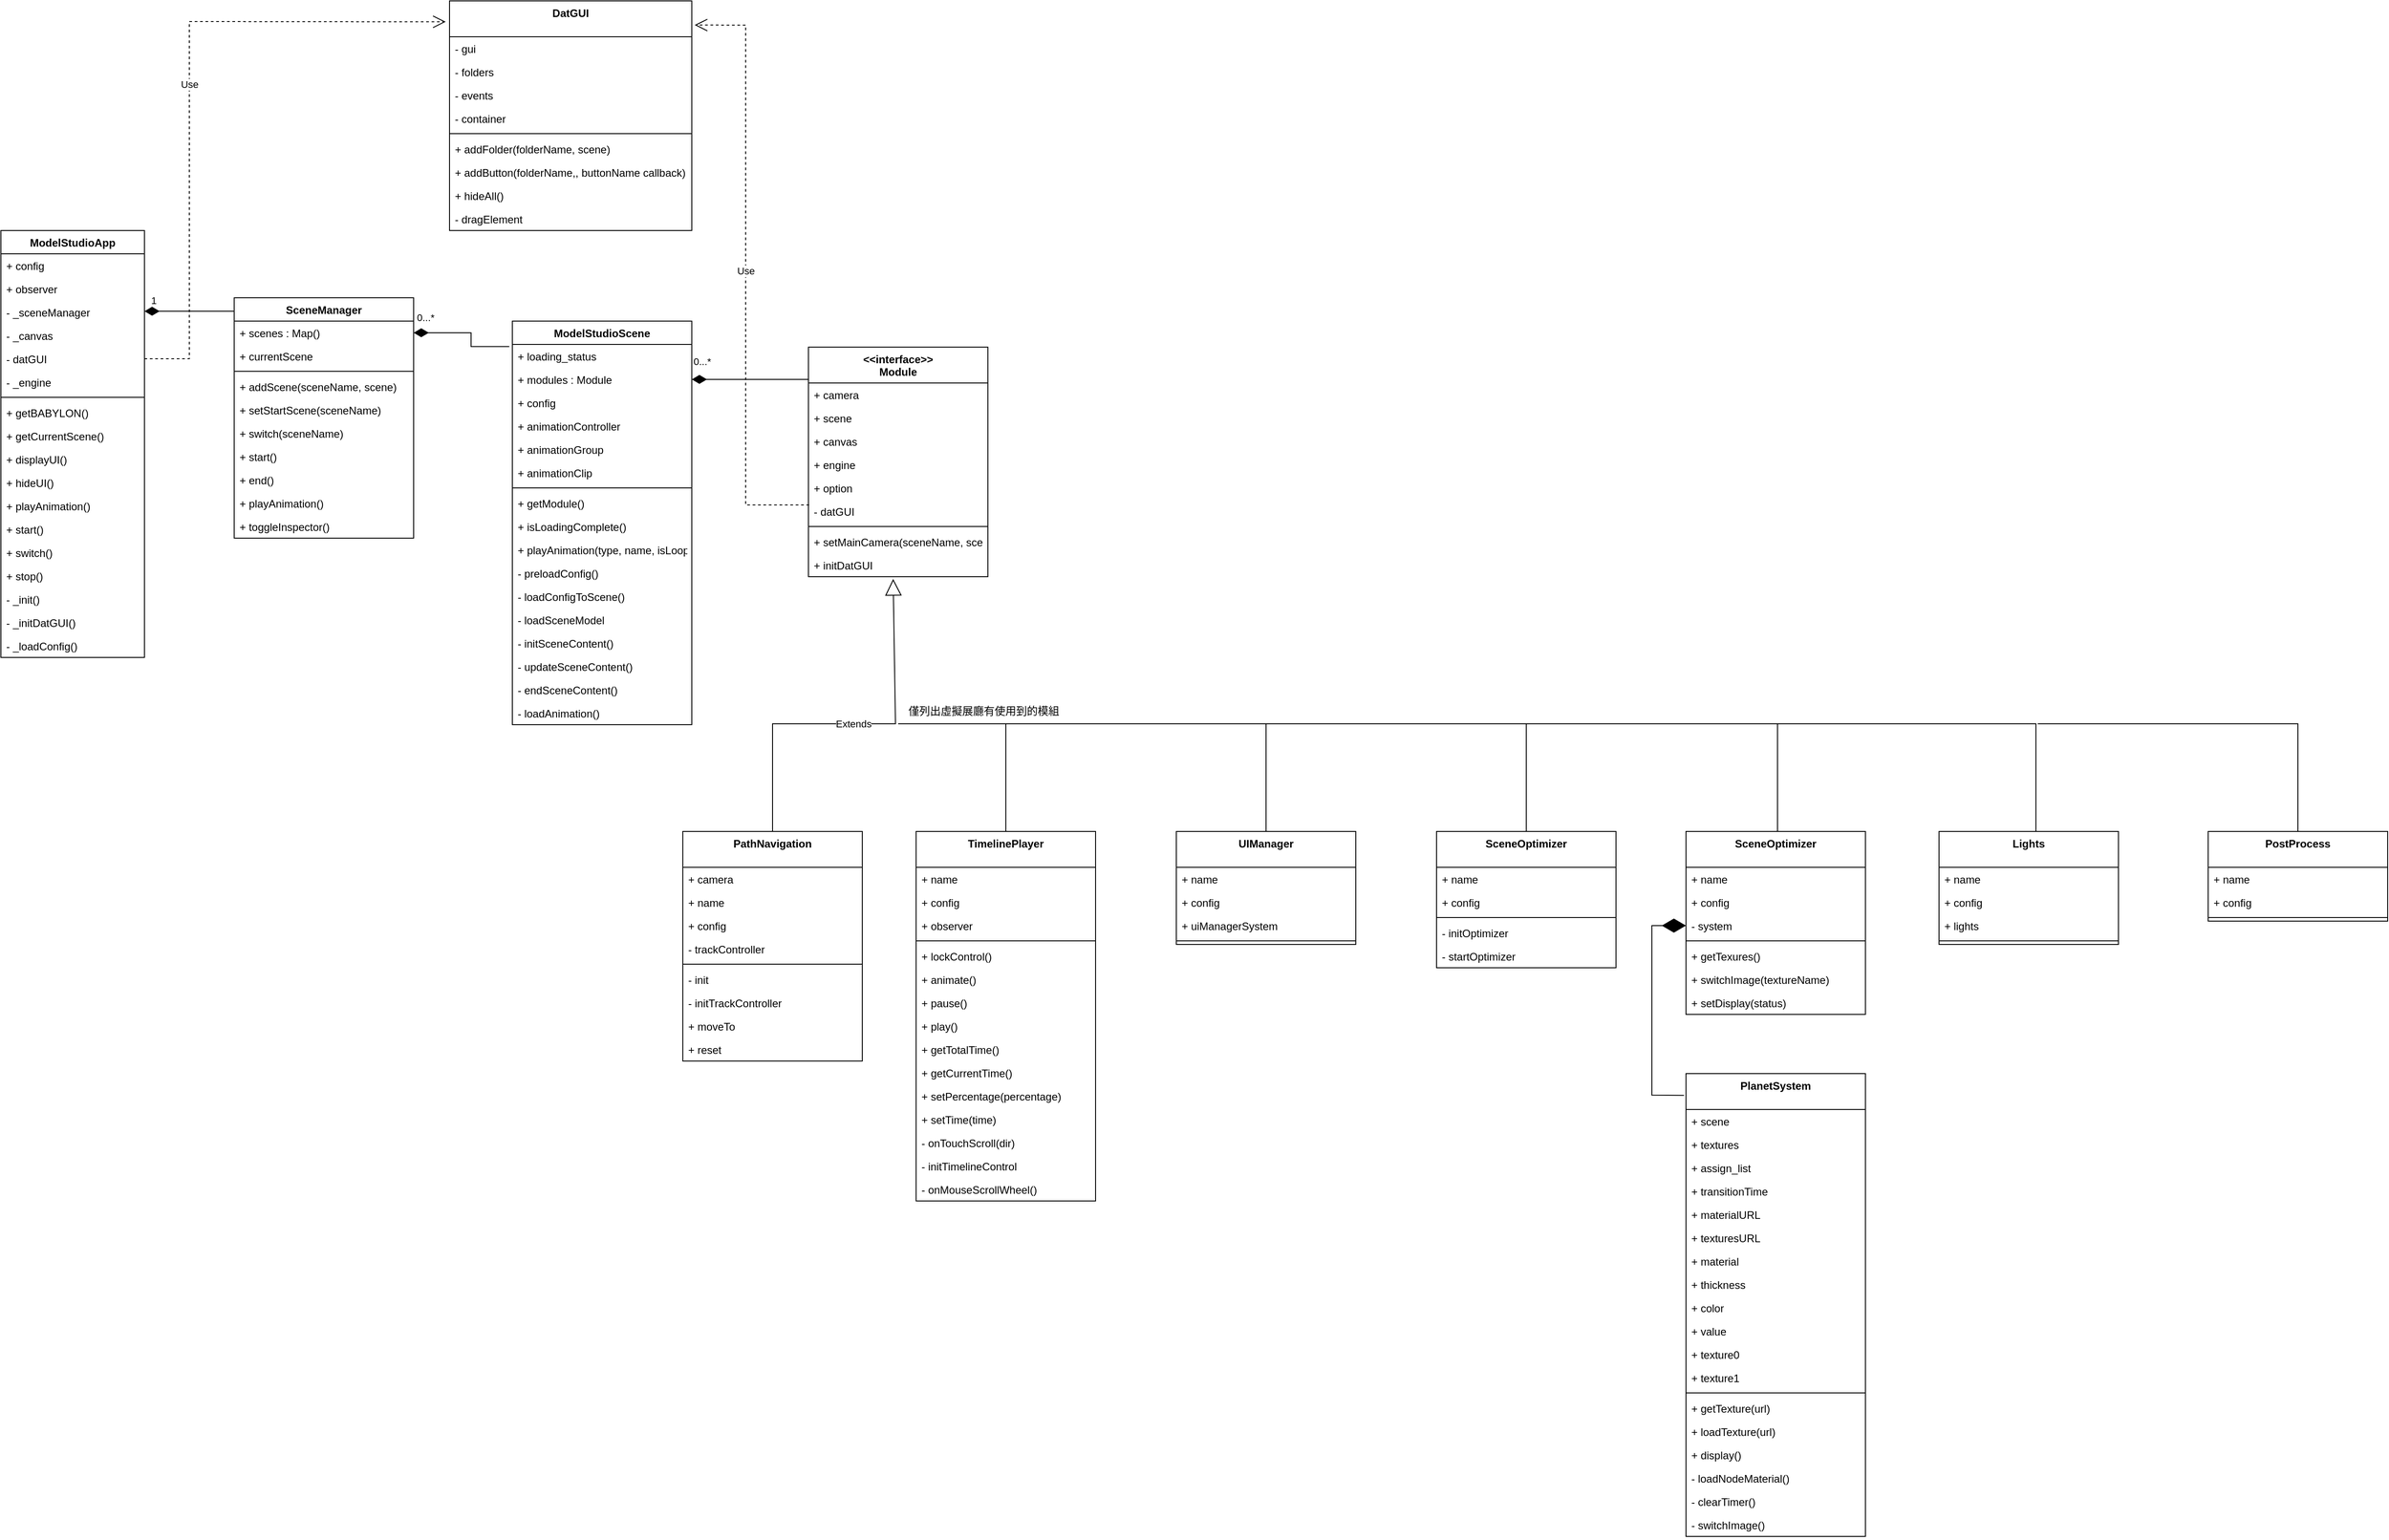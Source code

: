 <mxfile version="20.8.23" type="github">
  <diagram id="C5RBs43oDa-KdzZeNtuy" name="Page-1">
    <mxGraphModel dx="3585" dy="2937" grid="1" gridSize="10" guides="1" tooltips="1" connect="1" arrows="1" fold="1" page="1" pageScale="1" pageWidth="827" pageHeight="1169" math="0" shadow="0">
      <root>
        <mxCell id="WIyWlLk6GJQsqaUBKTNV-0" />
        <mxCell id="WIyWlLk6GJQsqaUBKTNV-1" parent="WIyWlLk6GJQsqaUBKTNV-0" />
        <mxCell id="VokwEijPuBBfnA9nGTuE-48" value="ModelStudioApp" style="swimlane;fontStyle=1;align=center;verticalAlign=top;childLayout=stackLayout;horizontal=1;startSize=26;horizontalStack=0;resizeParent=1;resizeParentMax=0;resizeLast=0;collapsible=1;marginBottom=0;" vertex="1" parent="WIyWlLk6GJQsqaUBKTNV-1">
          <mxGeometry x="90" y="240" width="160" height="476" as="geometry" />
        </mxCell>
        <mxCell id="VokwEijPuBBfnA9nGTuE-49" value="+ config" style="text;strokeColor=none;fillColor=none;align=left;verticalAlign=top;spacingLeft=4;spacingRight=4;overflow=hidden;rotatable=0;points=[[0,0.5],[1,0.5]];portConstraint=eastwest;" vertex="1" parent="VokwEijPuBBfnA9nGTuE-48">
          <mxGeometry y="26" width="160" height="26" as="geometry" />
        </mxCell>
        <mxCell id="VokwEijPuBBfnA9nGTuE-64" value="+ observer" style="text;strokeColor=none;fillColor=none;align=left;verticalAlign=top;spacingLeft=4;spacingRight=4;overflow=hidden;rotatable=0;points=[[0,0.5],[1,0.5]];portConstraint=eastwest;" vertex="1" parent="VokwEijPuBBfnA9nGTuE-48">
          <mxGeometry y="52" width="160" height="26" as="geometry" />
        </mxCell>
        <mxCell id="VokwEijPuBBfnA9nGTuE-62" value="- _sceneManager" style="text;strokeColor=none;fillColor=none;align=left;verticalAlign=top;spacingLeft=4;spacingRight=4;overflow=hidden;rotatable=0;points=[[0,0.5],[1,0.5]];portConstraint=eastwest;" vertex="1" parent="VokwEijPuBBfnA9nGTuE-48">
          <mxGeometry y="78" width="160" height="26" as="geometry" />
        </mxCell>
        <mxCell id="VokwEijPuBBfnA9nGTuE-63" value="- _canvas" style="text;strokeColor=none;fillColor=none;align=left;verticalAlign=top;spacingLeft=4;spacingRight=4;overflow=hidden;rotatable=0;points=[[0,0.5],[1,0.5]];portConstraint=eastwest;" vertex="1" parent="VokwEijPuBBfnA9nGTuE-48">
          <mxGeometry y="104" width="160" height="26" as="geometry" />
        </mxCell>
        <mxCell id="VokwEijPuBBfnA9nGTuE-166" value="- datGUI" style="text;strokeColor=none;fillColor=none;align=left;verticalAlign=top;spacingLeft=4;spacingRight=4;overflow=hidden;rotatable=0;points=[[0,0.5],[1,0.5]];portConstraint=eastwest;" vertex="1" parent="VokwEijPuBBfnA9nGTuE-48">
          <mxGeometry y="130" width="160" height="26" as="geometry" />
        </mxCell>
        <mxCell id="VokwEijPuBBfnA9nGTuE-65" value="- _engine" style="text;strokeColor=none;fillColor=none;align=left;verticalAlign=top;spacingLeft=4;spacingRight=4;overflow=hidden;rotatable=0;points=[[0,0.5],[1,0.5]];portConstraint=eastwest;" vertex="1" parent="VokwEijPuBBfnA9nGTuE-48">
          <mxGeometry y="156" width="160" height="26" as="geometry" />
        </mxCell>
        <mxCell id="VokwEijPuBBfnA9nGTuE-50" value="" style="line;strokeWidth=1;fillColor=none;align=left;verticalAlign=middle;spacingTop=-1;spacingLeft=3;spacingRight=3;rotatable=0;labelPosition=right;points=[];portConstraint=eastwest;strokeColor=inherit;" vertex="1" parent="VokwEijPuBBfnA9nGTuE-48">
          <mxGeometry y="182" width="160" height="8" as="geometry" />
        </mxCell>
        <mxCell id="VokwEijPuBBfnA9nGTuE-51" value="+ getBABYLON()" style="text;strokeColor=none;fillColor=none;align=left;verticalAlign=top;spacingLeft=4;spacingRight=4;overflow=hidden;rotatable=0;points=[[0,0.5],[1,0.5]];portConstraint=eastwest;" vertex="1" parent="VokwEijPuBBfnA9nGTuE-48">
          <mxGeometry y="190" width="160" height="26" as="geometry" />
        </mxCell>
        <mxCell id="VokwEijPuBBfnA9nGTuE-52" value="+ getCurrentScene()" style="text;strokeColor=none;fillColor=none;align=left;verticalAlign=top;spacingLeft=4;spacingRight=4;overflow=hidden;rotatable=0;points=[[0,0.5],[1,0.5]];portConstraint=eastwest;" vertex="1" parent="VokwEijPuBBfnA9nGTuE-48">
          <mxGeometry y="216" width="160" height="26" as="geometry" />
        </mxCell>
        <mxCell id="VokwEijPuBBfnA9nGTuE-56" value="+ displayUI()" style="text;strokeColor=none;fillColor=none;align=left;verticalAlign=top;spacingLeft=4;spacingRight=4;overflow=hidden;rotatable=0;points=[[0,0.5],[1,0.5]];portConstraint=eastwest;" vertex="1" parent="VokwEijPuBBfnA9nGTuE-48">
          <mxGeometry y="242" width="160" height="26" as="geometry" />
        </mxCell>
        <mxCell id="VokwEijPuBBfnA9nGTuE-57" value="+ hideUI()" style="text;strokeColor=none;fillColor=none;align=left;verticalAlign=top;spacingLeft=4;spacingRight=4;overflow=hidden;rotatable=0;points=[[0,0.5],[1,0.5]];portConstraint=eastwest;" vertex="1" parent="VokwEijPuBBfnA9nGTuE-48">
          <mxGeometry y="268" width="160" height="26" as="geometry" />
        </mxCell>
        <mxCell id="VokwEijPuBBfnA9nGTuE-58" value="+ playAnimation()" style="text;strokeColor=none;fillColor=none;align=left;verticalAlign=top;spacingLeft=4;spacingRight=4;overflow=hidden;rotatable=0;points=[[0,0.5],[1,0.5]];portConstraint=eastwest;" vertex="1" parent="VokwEijPuBBfnA9nGTuE-48">
          <mxGeometry y="294" width="160" height="26" as="geometry" />
        </mxCell>
        <mxCell id="VokwEijPuBBfnA9nGTuE-59" value="+ start()" style="text;strokeColor=none;fillColor=none;align=left;verticalAlign=top;spacingLeft=4;spacingRight=4;overflow=hidden;rotatable=0;points=[[0,0.5],[1,0.5]];portConstraint=eastwest;" vertex="1" parent="VokwEijPuBBfnA9nGTuE-48">
          <mxGeometry y="320" width="160" height="26" as="geometry" />
        </mxCell>
        <mxCell id="VokwEijPuBBfnA9nGTuE-60" value="+ switch()" style="text;strokeColor=none;fillColor=none;align=left;verticalAlign=top;spacingLeft=4;spacingRight=4;overflow=hidden;rotatable=0;points=[[0,0.5],[1,0.5]];portConstraint=eastwest;" vertex="1" parent="VokwEijPuBBfnA9nGTuE-48">
          <mxGeometry y="346" width="160" height="26" as="geometry" />
        </mxCell>
        <mxCell id="VokwEijPuBBfnA9nGTuE-61" value="+ stop()" style="text;strokeColor=none;fillColor=none;align=left;verticalAlign=top;spacingLeft=4;spacingRight=4;overflow=hidden;rotatable=0;points=[[0,0.5],[1,0.5]];portConstraint=eastwest;" vertex="1" parent="VokwEijPuBBfnA9nGTuE-48">
          <mxGeometry y="372" width="160" height="26" as="geometry" />
        </mxCell>
        <mxCell id="VokwEijPuBBfnA9nGTuE-53" value="- _init()" style="text;strokeColor=none;fillColor=none;align=left;verticalAlign=top;spacingLeft=4;spacingRight=4;overflow=hidden;rotatable=0;points=[[0,0.5],[1,0.5]];portConstraint=eastwest;" vertex="1" parent="VokwEijPuBBfnA9nGTuE-48">
          <mxGeometry y="398" width="160" height="26" as="geometry" />
        </mxCell>
        <mxCell id="VokwEijPuBBfnA9nGTuE-54" value="- _initDatGUI()" style="text;strokeColor=none;fillColor=none;align=left;verticalAlign=top;spacingLeft=4;spacingRight=4;overflow=hidden;rotatable=0;points=[[0,0.5],[1,0.5]];portConstraint=eastwest;" vertex="1" parent="VokwEijPuBBfnA9nGTuE-48">
          <mxGeometry y="424" width="160" height="26" as="geometry" />
        </mxCell>
        <mxCell id="VokwEijPuBBfnA9nGTuE-55" value="- _loadConfig()" style="text;strokeColor=none;fillColor=none;align=left;verticalAlign=top;spacingLeft=4;spacingRight=4;overflow=hidden;rotatable=0;points=[[0,0.5],[1,0.5]];portConstraint=eastwest;" vertex="1" parent="VokwEijPuBBfnA9nGTuE-48">
          <mxGeometry y="450" width="160" height="26" as="geometry" />
        </mxCell>
        <mxCell id="VokwEijPuBBfnA9nGTuE-66" value="SceneManager" style="swimlane;fontStyle=1;align=center;verticalAlign=top;childLayout=stackLayout;horizontal=1;startSize=26;horizontalStack=0;resizeParent=1;resizeParentMax=0;resizeLast=0;collapsible=1;marginBottom=0;" vertex="1" parent="WIyWlLk6GJQsqaUBKTNV-1">
          <mxGeometry x="350" y="315" width="200" height="268" as="geometry" />
        </mxCell>
        <mxCell id="VokwEijPuBBfnA9nGTuE-67" value="+ scenes : Map()" style="text;strokeColor=none;fillColor=none;align=left;verticalAlign=top;spacingLeft=4;spacingRight=4;overflow=hidden;rotatable=0;points=[[0,0.5],[1,0.5]];portConstraint=eastwest;" vertex="1" parent="VokwEijPuBBfnA9nGTuE-66">
          <mxGeometry y="26" width="200" height="26" as="geometry" />
        </mxCell>
        <mxCell id="VokwEijPuBBfnA9nGTuE-68" value="+ currentScene" style="text;strokeColor=none;fillColor=none;align=left;verticalAlign=top;spacingLeft=4;spacingRight=4;overflow=hidden;rotatable=0;points=[[0,0.5],[1,0.5]];portConstraint=eastwest;" vertex="1" parent="VokwEijPuBBfnA9nGTuE-66">
          <mxGeometry y="52" width="200" height="26" as="geometry" />
        </mxCell>
        <mxCell id="VokwEijPuBBfnA9nGTuE-72" value="" style="line;strokeWidth=1;fillColor=none;align=left;verticalAlign=middle;spacingTop=-1;spacingLeft=3;spacingRight=3;rotatable=0;labelPosition=right;points=[];portConstraint=eastwest;strokeColor=inherit;" vertex="1" parent="VokwEijPuBBfnA9nGTuE-66">
          <mxGeometry y="78" width="200" height="8" as="geometry" />
        </mxCell>
        <mxCell id="VokwEijPuBBfnA9nGTuE-73" value="+ addScene(sceneName, scene)" style="text;strokeColor=none;fillColor=none;align=left;verticalAlign=top;spacingLeft=4;spacingRight=4;overflow=hidden;rotatable=0;points=[[0,0.5],[1,0.5]];portConstraint=eastwest;" vertex="1" parent="VokwEijPuBBfnA9nGTuE-66">
          <mxGeometry y="86" width="200" height="26" as="geometry" />
        </mxCell>
        <mxCell id="VokwEijPuBBfnA9nGTuE-74" value="+ setStartScene(sceneName)" style="text;strokeColor=none;fillColor=none;align=left;verticalAlign=top;spacingLeft=4;spacingRight=4;overflow=hidden;rotatable=0;points=[[0,0.5],[1,0.5]];portConstraint=eastwest;" vertex="1" parent="VokwEijPuBBfnA9nGTuE-66">
          <mxGeometry y="112" width="200" height="26" as="geometry" />
        </mxCell>
        <mxCell id="VokwEijPuBBfnA9nGTuE-75" value="+ switch(sceneName)" style="text;strokeColor=none;fillColor=none;align=left;verticalAlign=top;spacingLeft=4;spacingRight=4;overflow=hidden;rotatable=0;points=[[0,0.5],[1,0.5]];portConstraint=eastwest;" vertex="1" parent="VokwEijPuBBfnA9nGTuE-66">
          <mxGeometry y="138" width="200" height="26" as="geometry" />
        </mxCell>
        <mxCell id="VokwEijPuBBfnA9nGTuE-76" value="+ start()" style="text;strokeColor=none;fillColor=none;align=left;verticalAlign=top;spacingLeft=4;spacingRight=4;overflow=hidden;rotatable=0;points=[[0,0.5],[1,0.5]];portConstraint=eastwest;" vertex="1" parent="VokwEijPuBBfnA9nGTuE-66">
          <mxGeometry y="164" width="200" height="26" as="geometry" />
        </mxCell>
        <mxCell id="VokwEijPuBBfnA9nGTuE-77" value="+ end()" style="text;strokeColor=none;fillColor=none;align=left;verticalAlign=top;spacingLeft=4;spacingRight=4;overflow=hidden;rotatable=0;points=[[0,0.5],[1,0.5]];portConstraint=eastwest;" vertex="1" parent="VokwEijPuBBfnA9nGTuE-66">
          <mxGeometry y="190" width="200" height="26" as="geometry" />
        </mxCell>
        <mxCell id="VokwEijPuBBfnA9nGTuE-78" value="+ playAnimation()" style="text;strokeColor=none;fillColor=none;align=left;verticalAlign=top;spacingLeft=4;spacingRight=4;overflow=hidden;rotatable=0;points=[[0,0.5],[1,0.5]];portConstraint=eastwest;" vertex="1" parent="VokwEijPuBBfnA9nGTuE-66">
          <mxGeometry y="216" width="200" height="26" as="geometry" />
        </mxCell>
        <mxCell id="VokwEijPuBBfnA9nGTuE-79" value="+ toggleInspector()" style="text;strokeColor=none;fillColor=none;align=left;verticalAlign=top;spacingLeft=4;spacingRight=4;overflow=hidden;rotatable=0;points=[[0,0.5],[1,0.5]];portConstraint=eastwest;" vertex="1" parent="VokwEijPuBBfnA9nGTuE-66">
          <mxGeometry y="242" width="200" height="26" as="geometry" />
        </mxCell>
        <mxCell id="VokwEijPuBBfnA9nGTuE-84" value="ModelStudioScene" style="swimlane;fontStyle=1;align=center;verticalAlign=top;childLayout=stackLayout;horizontal=1;startSize=26;horizontalStack=0;resizeParent=1;resizeParentMax=0;resizeLast=0;collapsible=1;marginBottom=0;" vertex="1" parent="WIyWlLk6GJQsqaUBKTNV-1">
          <mxGeometry x="660" y="341" width="200" height="450" as="geometry" />
        </mxCell>
        <mxCell id="VokwEijPuBBfnA9nGTuE-85" value="+ loading_status" style="text;strokeColor=none;fillColor=none;align=left;verticalAlign=top;spacingLeft=4;spacingRight=4;overflow=hidden;rotatable=0;points=[[0,0.5],[1,0.5]];portConstraint=eastwest;" vertex="1" parent="VokwEijPuBBfnA9nGTuE-84">
          <mxGeometry y="26" width="200" height="26" as="geometry" />
        </mxCell>
        <mxCell id="VokwEijPuBBfnA9nGTuE-86" value="+ modules : Module" style="text;strokeColor=none;fillColor=none;align=left;verticalAlign=top;spacingLeft=4;spacingRight=4;overflow=hidden;rotatable=0;points=[[0,0.5],[1,0.5]];portConstraint=eastwest;" vertex="1" parent="VokwEijPuBBfnA9nGTuE-84">
          <mxGeometry y="52" width="200" height="26" as="geometry" />
        </mxCell>
        <mxCell id="VokwEijPuBBfnA9nGTuE-99" value="+ config" style="text;strokeColor=none;fillColor=none;align=left;verticalAlign=top;spacingLeft=4;spacingRight=4;overflow=hidden;rotatable=0;points=[[0,0.5],[1,0.5]];portConstraint=eastwest;" vertex="1" parent="VokwEijPuBBfnA9nGTuE-84">
          <mxGeometry y="78" width="200" height="26" as="geometry" />
        </mxCell>
        <mxCell id="VokwEijPuBBfnA9nGTuE-107" value="+ animationController" style="text;strokeColor=none;fillColor=none;align=left;verticalAlign=top;spacingLeft=4;spacingRight=4;overflow=hidden;rotatable=0;points=[[0,0.5],[1,0.5]];portConstraint=eastwest;" vertex="1" parent="VokwEijPuBBfnA9nGTuE-84">
          <mxGeometry y="104" width="200" height="26" as="geometry" />
        </mxCell>
        <mxCell id="VokwEijPuBBfnA9nGTuE-109" value="+ animationGroup" style="text;strokeColor=none;fillColor=none;align=left;verticalAlign=top;spacingLeft=4;spacingRight=4;overflow=hidden;rotatable=0;points=[[0,0.5],[1,0.5]];portConstraint=eastwest;" vertex="1" parent="VokwEijPuBBfnA9nGTuE-84">
          <mxGeometry y="130" width="200" height="26" as="geometry" />
        </mxCell>
        <mxCell id="VokwEijPuBBfnA9nGTuE-108" value="+ animationClip" style="text;strokeColor=none;fillColor=none;align=left;verticalAlign=top;spacingLeft=4;spacingRight=4;overflow=hidden;rotatable=0;points=[[0,0.5],[1,0.5]];portConstraint=eastwest;" vertex="1" parent="VokwEijPuBBfnA9nGTuE-84">
          <mxGeometry y="156" width="200" height="26" as="geometry" />
        </mxCell>
        <mxCell id="VokwEijPuBBfnA9nGTuE-87" value="" style="line;strokeWidth=1;fillColor=none;align=left;verticalAlign=middle;spacingTop=-1;spacingLeft=3;spacingRight=3;rotatable=0;labelPosition=right;points=[];portConstraint=eastwest;strokeColor=inherit;" vertex="1" parent="VokwEijPuBBfnA9nGTuE-84">
          <mxGeometry y="182" width="200" height="8" as="geometry" />
        </mxCell>
        <mxCell id="VokwEijPuBBfnA9nGTuE-88" value="+ getModule()" style="text;strokeColor=none;fillColor=none;align=left;verticalAlign=top;spacingLeft=4;spacingRight=4;overflow=hidden;rotatable=0;points=[[0,0.5],[1,0.5]];portConstraint=eastwest;" vertex="1" parent="VokwEijPuBBfnA9nGTuE-84">
          <mxGeometry y="190" width="200" height="26" as="geometry" />
        </mxCell>
        <mxCell id="VokwEijPuBBfnA9nGTuE-89" value="+ isLoadingComplete()" style="text;strokeColor=none;fillColor=none;align=left;verticalAlign=top;spacingLeft=4;spacingRight=4;overflow=hidden;rotatable=0;points=[[0,0.5],[1,0.5]];portConstraint=eastwest;" vertex="1" parent="VokwEijPuBBfnA9nGTuE-84">
          <mxGeometry y="216" width="200" height="26" as="geometry" />
        </mxCell>
        <mxCell id="VokwEijPuBBfnA9nGTuE-106" value="+ playAnimation(type, name, isLoop)" style="text;strokeColor=none;fillColor=none;align=left;verticalAlign=top;spacingLeft=4;spacingRight=4;overflow=hidden;rotatable=0;points=[[0,0.5],[1,0.5]];portConstraint=eastwest;" vertex="1" parent="VokwEijPuBBfnA9nGTuE-84">
          <mxGeometry y="242" width="200" height="26" as="geometry" />
        </mxCell>
        <mxCell id="VokwEijPuBBfnA9nGTuE-90" value="- preloadConfig()" style="text;strokeColor=none;fillColor=none;align=left;verticalAlign=top;spacingLeft=4;spacingRight=4;overflow=hidden;rotatable=0;points=[[0,0.5],[1,0.5]];portConstraint=eastwest;" vertex="1" parent="VokwEijPuBBfnA9nGTuE-84">
          <mxGeometry y="268" width="200" height="26" as="geometry" />
        </mxCell>
        <mxCell id="VokwEijPuBBfnA9nGTuE-100" value="- loadConfigToScene()" style="text;strokeColor=none;fillColor=none;align=left;verticalAlign=top;spacingLeft=4;spacingRight=4;overflow=hidden;rotatable=0;points=[[0,0.5],[1,0.5]];portConstraint=eastwest;" vertex="1" parent="VokwEijPuBBfnA9nGTuE-84">
          <mxGeometry y="294" width="200" height="26" as="geometry" />
        </mxCell>
        <mxCell id="VokwEijPuBBfnA9nGTuE-101" value="- loadSceneModel" style="text;strokeColor=none;fillColor=none;align=left;verticalAlign=top;spacingLeft=4;spacingRight=4;overflow=hidden;rotatable=0;points=[[0,0.5],[1,0.5]];portConstraint=eastwest;" vertex="1" parent="VokwEijPuBBfnA9nGTuE-84">
          <mxGeometry y="320" width="200" height="26" as="geometry" />
        </mxCell>
        <mxCell id="VokwEijPuBBfnA9nGTuE-102" value="- initSceneContent()" style="text;strokeColor=none;fillColor=none;align=left;verticalAlign=top;spacingLeft=4;spacingRight=4;overflow=hidden;rotatable=0;points=[[0,0.5],[1,0.5]];portConstraint=eastwest;" vertex="1" parent="VokwEijPuBBfnA9nGTuE-84">
          <mxGeometry y="346" width="200" height="26" as="geometry" />
        </mxCell>
        <mxCell id="VokwEijPuBBfnA9nGTuE-103" value="- updateSceneContent()" style="text;strokeColor=none;fillColor=none;align=left;verticalAlign=top;spacingLeft=4;spacingRight=4;overflow=hidden;rotatable=0;points=[[0,0.5],[1,0.5]];portConstraint=eastwest;" vertex="1" parent="VokwEijPuBBfnA9nGTuE-84">
          <mxGeometry y="372" width="200" height="26" as="geometry" />
        </mxCell>
        <mxCell id="VokwEijPuBBfnA9nGTuE-104" value="- endSceneContent()" style="text;strokeColor=none;fillColor=none;align=left;verticalAlign=top;spacingLeft=4;spacingRight=4;overflow=hidden;rotatable=0;points=[[0,0.5],[1,0.5]];portConstraint=eastwest;" vertex="1" parent="VokwEijPuBBfnA9nGTuE-84">
          <mxGeometry y="398" width="200" height="26" as="geometry" />
        </mxCell>
        <mxCell id="VokwEijPuBBfnA9nGTuE-105" value="- loadAnimation()" style="text;strokeColor=none;fillColor=none;align=left;verticalAlign=top;spacingLeft=4;spacingRight=4;overflow=hidden;rotatable=0;points=[[0,0.5],[1,0.5]];portConstraint=eastwest;" vertex="1" parent="VokwEijPuBBfnA9nGTuE-84">
          <mxGeometry y="424" width="200" height="26" as="geometry" />
        </mxCell>
        <mxCell id="VokwEijPuBBfnA9nGTuE-95" value="" style="endArrow=none;html=1;endSize=12;startArrow=diamondThin;startSize=14;startFill=1;edgeStyle=orthogonalEdgeStyle;align=left;verticalAlign=bottom;rounded=0;endFill=0;" edge="1" parent="WIyWlLk6GJQsqaUBKTNV-1">
          <mxGeometry x="-1" y="3" relative="1" as="geometry">
            <mxPoint x="250" y="330" as="sourcePoint" />
            <mxPoint x="350" y="330" as="targetPoint" />
          </mxGeometry>
        </mxCell>
        <mxCell id="VokwEijPuBBfnA9nGTuE-98" value="1" style="edgeLabel;html=1;align=center;verticalAlign=middle;resizable=0;points=[];" vertex="1" connectable="0" parent="VokwEijPuBBfnA9nGTuE-95">
          <mxGeometry x="-0.815" y="1" relative="1" as="geometry">
            <mxPoint y="-11" as="offset" />
          </mxGeometry>
        </mxCell>
        <mxCell id="VokwEijPuBBfnA9nGTuE-96" value="" style="endArrow=none;html=1;endSize=12;startArrow=diamondThin;startSize=14;startFill=1;edgeStyle=orthogonalEdgeStyle;align=left;verticalAlign=bottom;rounded=0;exitX=1;exitY=0.5;exitDx=0;exitDy=0;entryX=-0.017;entryY=0.063;entryDx=0;entryDy=0;entryPerimeter=0;endFill=0;" edge="1" parent="WIyWlLk6GJQsqaUBKTNV-1" source="VokwEijPuBBfnA9nGTuE-67" target="VokwEijPuBBfnA9nGTuE-84">
          <mxGeometry x="-0.812" y="24" relative="1" as="geometry">
            <mxPoint x="440" y="500" as="sourcePoint" />
            <mxPoint x="600" y="500" as="targetPoint" />
            <Array as="points">
              <mxPoint x="614" y="354" />
            </Array>
            <mxPoint as="offset" />
          </mxGeometry>
        </mxCell>
        <mxCell id="VokwEijPuBBfnA9nGTuE-97" value="0...*" style="edgeLabel;html=1;align=center;verticalAlign=middle;resizable=0;points=[];" vertex="1" connectable="0" parent="VokwEijPuBBfnA9nGTuE-96">
          <mxGeometry x="-0.791" y="-3" relative="1" as="geometry">
            <mxPoint y="-20" as="offset" />
          </mxGeometry>
        </mxCell>
        <mxCell id="VokwEijPuBBfnA9nGTuE-110" value="&lt;&lt;interface&gt;&gt;&#xa;Module" style="swimlane;fontStyle=1;align=center;verticalAlign=top;childLayout=stackLayout;horizontal=1;startSize=40;horizontalStack=0;resizeParent=1;resizeParentMax=0;resizeLast=0;collapsible=1;marginBottom=0;" vertex="1" parent="WIyWlLk6GJQsqaUBKTNV-1">
          <mxGeometry x="990" y="370" width="200" height="256" as="geometry" />
        </mxCell>
        <mxCell id="VokwEijPuBBfnA9nGTuE-111" value="+ camera" style="text;strokeColor=none;fillColor=none;align=left;verticalAlign=top;spacingLeft=4;spacingRight=4;overflow=hidden;rotatable=0;points=[[0,0.5],[1,0.5]];portConstraint=eastwest;" vertex="1" parent="VokwEijPuBBfnA9nGTuE-110">
          <mxGeometry y="40" width="200" height="26" as="geometry" />
        </mxCell>
        <mxCell id="VokwEijPuBBfnA9nGTuE-112" value="+ scene" style="text;strokeColor=none;fillColor=none;align=left;verticalAlign=top;spacingLeft=4;spacingRight=4;overflow=hidden;rotatable=0;points=[[0,0.5],[1,0.5]];portConstraint=eastwest;" vertex="1" parent="VokwEijPuBBfnA9nGTuE-110">
          <mxGeometry y="66" width="200" height="26" as="geometry" />
        </mxCell>
        <mxCell id="VokwEijPuBBfnA9nGTuE-127" value="+ canvas" style="text;strokeColor=none;fillColor=none;align=left;verticalAlign=top;spacingLeft=4;spacingRight=4;overflow=hidden;rotatable=0;points=[[0,0.5],[1,0.5]];portConstraint=eastwest;" vertex="1" parent="VokwEijPuBBfnA9nGTuE-110">
          <mxGeometry y="92" width="200" height="26" as="geometry" />
        </mxCell>
        <mxCell id="VokwEijPuBBfnA9nGTuE-128" value="+ engine" style="text;strokeColor=none;fillColor=none;align=left;verticalAlign=top;spacingLeft=4;spacingRight=4;overflow=hidden;rotatable=0;points=[[0,0.5],[1,0.5]];portConstraint=eastwest;" vertex="1" parent="VokwEijPuBBfnA9nGTuE-110">
          <mxGeometry y="118" width="200" height="26" as="geometry" />
        </mxCell>
        <mxCell id="VokwEijPuBBfnA9nGTuE-129" value="+ option" style="text;strokeColor=none;fillColor=none;align=left;verticalAlign=top;spacingLeft=4;spacingRight=4;overflow=hidden;rotatable=0;points=[[0,0.5],[1,0.5]];portConstraint=eastwest;" vertex="1" parent="VokwEijPuBBfnA9nGTuE-110">
          <mxGeometry y="144" width="200" height="26" as="geometry" />
        </mxCell>
        <mxCell id="VokwEijPuBBfnA9nGTuE-168" value="- datGUI" style="text;strokeColor=none;fillColor=none;align=left;verticalAlign=top;spacingLeft=4;spacingRight=4;overflow=hidden;rotatable=0;points=[[0,0.5],[1,0.5]];portConstraint=eastwest;" vertex="1" parent="VokwEijPuBBfnA9nGTuE-110">
          <mxGeometry y="170" width="200" height="26" as="geometry" />
        </mxCell>
        <mxCell id="VokwEijPuBBfnA9nGTuE-113" value="" style="line;strokeWidth=1;fillColor=none;align=left;verticalAlign=middle;spacingTop=-1;spacingLeft=3;spacingRight=3;rotatable=0;labelPosition=right;points=[];portConstraint=eastwest;strokeColor=inherit;" vertex="1" parent="VokwEijPuBBfnA9nGTuE-110">
          <mxGeometry y="196" width="200" height="8" as="geometry" />
        </mxCell>
        <mxCell id="VokwEijPuBBfnA9nGTuE-114" value="+ setMainCamera(sceneName, scene)" style="text;strokeColor=none;fillColor=none;align=left;verticalAlign=top;spacingLeft=4;spacingRight=4;overflow=hidden;rotatable=0;points=[[0,0.5],[1,0.5]];portConstraint=eastwest;" vertex="1" parent="VokwEijPuBBfnA9nGTuE-110">
          <mxGeometry y="204" width="200" height="26" as="geometry" />
        </mxCell>
        <mxCell id="VokwEijPuBBfnA9nGTuE-154" value="+ initDatGUI" style="text;strokeColor=none;fillColor=none;align=left;verticalAlign=top;spacingLeft=4;spacingRight=4;overflow=hidden;rotatable=0;points=[[0,0.5],[1,0.5]];portConstraint=eastwest;" vertex="1" parent="VokwEijPuBBfnA9nGTuE-110">
          <mxGeometry y="230" width="200" height="26" as="geometry" />
        </mxCell>
        <mxCell id="VokwEijPuBBfnA9nGTuE-125" value="0...*" style="endArrow=none;html=1;endSize=12;startArrow=diamondThin;startSize=14;startFill=1;edgeStyle=orthogonalEdgeStyle;align=left;verticalAlign=bottom;rounded=0;exitX=1;exitY=0.5;exitDx=0;exitDy=0;entryX=0.003;entryY=-0.154;entryDx=0;entryDy=0;entryPerimeter=0;endFill=0;" edge="1" parent="WIyWlLk6GJQsqaUBKTNV-1" source="VokwEijPuBBfnA9nGTuE-86" target="VokwEijPuBBfnA9nGTuE-111">
          <mxGeometry x="-1" y="11" relative="1" as="geometry">
            <mxPoint x="560" y="450" as="sourcePoint" />
            <mxPoint x="720" y="450" as="targetPoint" />
            <mxPoint as="offset" />
          </mxGeometry>
        </mxCell>
        <mxCell id="VokwEijPuBBfnA9nGTuE-130" value="Extends" style="endArrow=block;endSize=16;endFill=0;html=1;rounded=0;exitX=0.5;exitY=0;exitDx=0;exitDy=0;entryX=0.472;entryY=1.096;entryDx=0;entryDy=0;entryPerimeter=0;" edge="1" parent="WIyWlLk6GJQsqaUBKTNV-1" source="VokwEijPuBBfnA9nGTuE-131" target="VokwEijPuBBfnA9nGTuE-154">
          <mxGeometry width="160" relative="1" as="geometry">
            <mxPoint x="1290" y="390" as="sourcePoint" />
            <mxPoint x="1090" y="600" as="targetPoint" />
            <Array as="points">
              <mxPoint x="950" y="790" />
              <mxPoint x="1087" y="790" />
            </Array>
          </mxGeometry>
        </mxCell>
        <mxCell id="VokwEijPuBBfnA9nGTuE-131" value="PathNavigation" style="swimlane;fontStyle=1;align=center;verticalAlign=top;childLayout=stackLayout;horizontal=1;startSize=40;horizontalStack=0;resizeParent=1;resizeParentMax=0;resizeLast=0;collapsible=1;marginBottom=0;" vertex="1" parent="WIyWlLk6GJQsqaUBKTNV-1">
          <mxGeometry x="850" y="910" width="200" height="256" as="geometry" />
        </mxCell>
        <mxCell id="VokwEijPuBBfnA9nGTuE-132" value="+ camera" style="text;strokeColor=none;fillColor=none;align=left;verticalAlign=top;spacingLeft=4;spacingRight=4;overflow=hidden;rotatable=0;points=[[0,0.5],[1,0.5]];portConstraint=eastwest;" vertex="1" parent="VokwEijPuBBfnA9nGTuE-131">
          <mxGeometry y="40" width="200" height="26" as="geometry" />
        </mxCell>
        <mxCell id="VokwEijPuBBfnA9nGTuE-147" value="+ name" style="text;strokeColor=none;fillColor=none;align=left;verticalAlign=top;spacingLeft=4;spacingRight=4;overflow=hidden;rotatable=0;points=[[0,0.5],[1,0.5]];portConstraint=eastwest;" vertex="1" parent="VokwEijPuBBfnA9nGTuE-131">
          <mxGeometry y="66" width="200" height="26" as="geometry" />
        </mxCell>
        <mxCell id="VokwEijPuBBfnA9nGTuE-148" value="+ config" style="text;strokeColor=none;fillColor=none;align=left;verticalAlign=top;spacingLeft=4;spacingRight=4;overflow=hidden;rotatable=0;points=[[0,0.5],[1,0.5]];portConstraint=eastwest;" vertex="1" parent="VokwEijPuBBfnA9nGTuE-131">
          <mxGeometry y="92" width="200" height="26" as="geometry" />
        </mxCell>
        <mxCell id="VokwEijPuBBfnA9nGTuE-133" value="- trackController" style="text;strokeColor=none;fillColor=none;align=left;verticalAlign=top;spacingLeft=4;spacingRight=4;overflow=hidden;rotatable=0;points=[[0,0.5],[1,0.5]];portConstraint=eastwest;" vertex="1" parent="VokwEijPuBBfnA9nGTuE-131">
          <mxGeometry y="118" width="200" height="26" as="geometry" />
        </mxCell>
        <mxCell id="VokwEijPuBBfnA9nGTuE-137" value="" style="line;strokeWidth=1;fillColor=none;align=left;verticalAlign=middle;spacingTop=-1;spacingLeft=3;spacingRight=3;rotatable=0;labelPosition=right;points=[];portConstraint=eastwest;strokeColor=inherit;" vertex="1" parent="VokwEijPuBBfnA9nGTuE-131">
          <mxGeometry y="144" width="200" height="8" as="geometry" />
        </mxCell>
        <mxCell id="VokwEijPuBBfnA9nGTuE-138" value="- init" style="text;strokeColor=none;fillColor=none;align=left;verticalAlign=top;spacingLeft=4;spacingRight=4;overflow=hidden;rotatable=0;points=[[0,0.5],[1,0.5]];portConstraint=eastwest;" vertex="1" parent="VokwEijPuBBfnA9nGTuE-131">
          <mxGeometry y="152" width="200" height="26" as="geometry" />
        </mxCell>
        <mxCell id="VokwEijPuBBfnA9nGTuE-149" value="- initTrackController" style="text;strokeColor=none;fillColor=none;align=left;verticalAlign=top;spacingLeft=4;spacingRight=4;overflow=hidden;rotatable=0;points=[[0,0.5],[1,0.5]];portConstraint=eastwest;" vertex="1" parent="VokwEijPuBBfnA9nGTuE-131">
          <mxGeometry y="178" width="200" height="26" as="geometry" />
        </mxCell>
        <mxCell id="VokwEijPuBBfnA9nGTuE-150" value="+ moveTo" style="text;strokeColor=none;fillColor=none;align=left;verticalAlign=top;spacingLeft=4;spacingRight=4;overflow=hidden;rotatable=0;points=[[0,0.5],[1,0.5]];portConstraint=eastwest;" vertex="1" parent="VokwEijPuBBfnA9nGTuE-131">
          <mxGeometry y="204" width="200" height="26" as="geometry" />
        </mxCell>
        <mxCell id="VokwEijPuBBfnA9nGTuE-151" value="+ reset" style="text;strokeColor=none;fillColor=none;align=left;verticalAlign=top;spacingLeft=4;spacingRight=4;overflow=hidden;rotatable=0;points=[[0,0.5],[1,0.5]];portConstraint=eastwest;" vertex="1" parent="VokwEijPuBBfnA9nGTuE-131">
          <mxGeometry y="230" width="200" height="26" as="geometry" />
        </mxCell>
        <mxCell id="VokwEijPuBBfnA9nGTuE-139" value="TimelinePlayer" style="swimlane;fontStyle=1;align=center;verticalAlign=top;childLayout=stackLayout;horizontal=1;startSize=40;horizontalStack=0;resizeParent=1;resizeParentMax=0;resizeLast=0;collapsible=1;marginBottom=0;" vertex="1" parent="WIyWlLk6GJQsqaUBKTNV-1">
          <mxGeometry x="1110" y="910" width="200" height="412" as="geometry" />
        </mxCell>
        <mxCell id="VokwEijPuBBfnA9nGTuE-140" value="+ name" style="text;strokeColor=none;fillColor=none;align=left;verticalAlign=top;spacingLeft=4;spacingRight=4;overflow=hidden;rotatable=0;points=[[0,0.5],[1,0.5]];portConstraint=eastwest;" vertex="1" parent="VokwEijPuBBfnA9nGTuE-139">
          <mxGeometry y="40" width="200" height="26" as="geometry" />
        </mxCell>
        <mxCell id="VokwEijPuBBfnA9nGTuE-141" value="+ config" style="text;strokeColor=none;fillColor=none;align=left;verticalAlign=top;spacingLeft=4;spacingRight=4;overflow=hidden;rotatable=0;points=[[0,0.5],[1,0.5]];portConstraint=eastwest;" vertex="1" parent="VokwEijPuBBfnA9nGTuE-139">
          <mxGeometry y="66" width="200" height="26" as="geometry" />
        </mxCell>
        <mxCell id="VokwEijPuBBfnA9nGTuE-142" value="+ observer" style="text;strokeColor=none;fillColor=none;align=left;verticalAlign=top;spacingLeft=4;spacingRight=4;overflow=hidden;rotatable=0;points=[[0,0.5],[1,0.5]];portConstraint=eastwest;" vertex="1" parent="VokwEijPuBBfnA9nGTuE-139">
          <mxGeometry y="92" width="200" height="26" as="geometry" />
        </mxCell>
        <mxCell id="VokwEijPuBBfnA9nGTuE-145" value="" style="line;strokeWidth=1;fillColor=none;align=left;verticalAlign=middle;spacingTop=-1;spacingLeft=3;spacingRight=3;rotatable=0;labelPosition=right;points=[];portConstraint=eastwest;strokeColor=inherit;" vertex="1" parent="VokwEijPuBBfnA9nGTuE-139">
          <mxGeometry y="118" width="200" height="8" as="geometry" />
        </mxCell>
        <mxCell id="VokwEijPuBBfnA9nGTuE-170" value="+ lockControl()" style="text;strokeColor=none;fillColor=none;align=left;verticalAlign=top;spacingLeft=4;spacingRight=4;overflow=hidden;rotatable=0;points=[[0,0.5],[1,0.5]];portConstraint=eastwest;" vertex="1" parent="VokwEijPuBBfnA9nGTuE-139">
          <mxGeometry y="126" width="200" height="26" as="geometry" />
        </mxCell>
        <mxCell id="VokwEijPuBBfnA9nGTuE-171" value="+ animate()" style="text;strokeColor=none;fillColor=none;align=left;verticalAlign=top;spacingLeft=4;spacingRight=4;overflow=hidden;rotatable=0;points=[[0,0.5],[1,0.5]];portConstraint=eastwest;" vertex="1" parent="VokwEijPuBBfnA9nGTuE-139">
          <mxGeometry y="152" width="200" height="26" as="geometry" />
        </mxCell>
        <mxCell id="VokwEijPuBBfnA9nGTuE-173" value="+ pause()" style="text;strokeColor=none;fillColor=none;align=left;verticalAlign=top;spacingLeft=4;spacingRight=4;overflow=hidden;rotatable=0;points=[[0,0.5],[1,0.5]];portConstraint=eastwest;" vertex="1" parent="VokwEijPuBBfnA9nGTuE-139">
          <mxGeometry y="178" width="200" height="26" as="geometry" />
        </mxCell>
        <mxCell id="VokwEijPuBBfnA9nGTuE-172" value="+ play()" style="text;strokeColor=none;fillColor=none;align=left;verticalAlign=top;spacingLeft=4;spacingRight=4;overflow=hidden;rotatable=0;points=[[0,0.5],[1,0.5]];portConstraint=eastwest;" vertex="1" parent="VokwEijPuBBfnA9nGTuE-139">
          <mxGeometry y="204" width="200" height="26" as="geometry" />
        </mxCell>
        <mxCell id="VokwEijPuBBfnA9nGTuE-174" value="+ getTotalTime()" style="text;strokeColor=none;fillColor=none;align=left;verticalAlign=top;spacingLeft=4;spacingRight=4;overflow=hidden;rotatable=0;points=[[0,0.5],[1,0.5]];portConstraint=eastwest;" vertex="1" parent="VokwEijPuBBfnA9nGTuE-139">
          <mxGeometry y="230" width="200" height="26" as="geometry" />
        </mxCell>
        <mxCell id="VokwEijPuBBfnA9nGTuE-175" value="+ getCurrentTime()" style="text;strokeColor=none;fillColor=none;align=left;verticalAlign=top;spacingLeft=4;spacingRight=4;overflow=hidden;rotatable=0;points=[[0,0.5],[1,0.5]];portConstraint=eastwest;" vertex="1" parent="VokwEijPuBBfnA9nGTuE-139">
          <mxGeometry y="256" width="200" height="26" as="geometry" />
        </mxCell>
        <mxCell id="VokwEijPuBBfnA9nGTuE-176" value="+ setPercentage(percentage)" style="text;strokeColor=none;fillColor=none;align=left;verticalAlign=top;spacingLeft=4;spacingRight=4;overflow=hidden;rotatable=0;points=[[0,0.5],[1,0.5]];portConstraint=eastwest;" vertex="1" parent="VokwEijPuBBfnA9nGTuE-139">
          <mxGeometry y="282" width="200" height="26" as="geometry" />
        </mxCell>
        <mxCell id="VokwEijPuBBfnA9nGTuE-177" value="+ setTime(time)" style="text;strokeColor=none;fillColor=none;align=left;verticalAlign=top;spacingLeft=4;spacingRight=4;overflow=hidden;rotatable=0;points=[[0,0.5],[1,0.5]];portConstraint=eastwest;" vertex="1" parent="VokwEijPuBBfnA9nGTuE-139">
          <mxGeometry y="308" width="200" height="26" as="geometry" />
        </mxCell>
        <mxCell id="VokwEijPuBBfnA9nGTuE-178" value="- onTouchScroll(dir)" style="text;strokeColor=none;fillColor=none;align=left;verticalAlign=top;spacingLeft=4;spacingRight=4;overflow=hidden;rotatable=0;points=[[0,0.5],[1,0.5]];portConstraint=eastwest;" vertex="1" parent="VokwEijPuBBfnA9nGTuE-139">
          <mxGeometry y="334" width="200" height="26" as="geometry" />
        </mxCell>
        <mxCell id="VokwEijPuBBfnA9nGTuE-179" value="- initTimelineControl" style="text;strokeColor=none;fillColor=none;align=left;verticalAlign=top;spacingLeft=4;spacingRight=4;overflow=hidden;rotatable=0;points=[[0,0.5],[1,0.5]];portConstraint=eastwest;" vertex="1" parent="VokwEijPuBBfnA9nGTuE-139">
          <mxGeometry y="360" width="200" height="26" as="geometry" />
        </mxCell>
        <mxCell id="VokwEijPuBBfnA9nGTuE-180" value="- onMouseScrollWheel()" style="text;strokeColor=none;fillColor=none;align=left;verticalAlign=top;spacingLeft=4;spacingRight=4;overflow=hidden;rotatable=0;points=[[0,0.5],[1,0.5]];portConstraint=eastwest;" vertex="1" parent="VokwEijPuBBfnA9nGTuE-139">
          <mxGeometry y="386" width="200" height="26" as="geometry" />
        </mxCell>
        <mxCell id="VokwEijPuBBfnA9nGTuE-153" value="" style="endArrow=none;html=1;rounded=0;exitX=0.5;exitY=0;exitDx=0;exitDy=0;" edge="1" parent="WIyWlLk6GJQsqaUBKTNV-1" source="VokwEijPuBBfnA9nGTuE-139">
          <mxGeometry width="50" height="50" relative="1" as="geometry">
            <mxPoint x="1220" y="790" as="sourcePoint" />
            <mxPoint x="1090" y="790" as="targetPoint" />
            <Array as="points">
              <mxPoint x="1210" y="790" />
            </Array>
          </mxGeometry>
        </mxCell>
        <mxCell id="VokwEijPuBBfnA9nGTuE-155" value="DatGUI" style="swimlane;fontStyle=1;align=center;verticalAlign=top;childLayout=stackLayout;horizontal=1;startSize=40;horizontalStack=0;resizeParent=1;resizeParentMax=0;resizeLast=0;collapsible=1;marginBottom=0;" vertex="1" parent="WIyWlLk6GJQsqaUBKTNV-1">
          <mxGeometry x="590" y="-16" width="270" height="256" as="geometry" />
        </mxCell>
        <mxCell id="VokwEijPuBBfnA9nGTuE-156" value="- gui" style="text;strokeColor=none;fillColor=none;align=left;verticalAlign=top;spacingLeft=4;spacingRight=4;overflow=hidden;rotatable=0;points=[[0,0.5],[1,0.5]];portConstraint=eastwest;" vertex="1" parent="VokwEijPuBBfnA9nGTuE-155">
          <mxGeometry y="40" width="270" height="26" as="geometry" />
        </mxCell>
        <mxCell id="VokwEijPuBBfnA9nGTuE-157" value="- folders" style="text;strokeColor=none;fillColor=none;align=left;verticalAlign=top;spacingLeft=4;spacingRight=4;overflow=hidden;rotatable=0;points=[[0,0.5],[1,0.5]];portConstraint=eastwest;" vertex="1" parent="VokwEijPuBBfnA9nGTuE-155">
          <mxGeometry y="66" width="270" height="26" as="geometry" />
        </mxCell>
        <mxCell id="VokwEijPuBBfnA9nGTuE-158" value="- events" style="text;strokeColor=none;fillColor=none;align=left;verticalAlign=top;spacingLeft=4;spacingRight=4;overflow=hidden;rotatable=0;points=[[0,0.5],[1,0.5]];portConstraint=eastwest;" vertex="1" parent="VokwEijPuBBfnA9nGTuE-155">
          <mxGeometry y="92" width="270" height="26" as="geometry" />
        </mxCell>
        <mxCell id="VokwEijPuBBfnA9nGTuE-159" value="- container" style="text;strokeColor=none;fillColor=none;align=left;verticalAlign=top;spacingLeft=4;spacingRight=4;overflow=hidden;rotatable=0;points=[[0,0.5],[1,0.5]];portConstraint=eastwest;" vertex="1" parent="VokwEijPuBBfnA9nGTuE-155">
          <mxGeometry y="118" width="270" height="26" as="geometry" />
        </mxCell>
        <mxCell id="VokwEijPuBBfnA9nGTuE-161" value="" style="line;strokeWidth=1;fillColor=none;align=left;verticalAlign=middle;spacingTop=-1;spacingLeft=3;spacingRight=3;rotatable=0;labelPosition=right;points=[];portConstraint=eastwest;strokeColor=inherit;" vertex="1" parent="VokwEijPuBBfnA9nGTuE-155">
          <mxGeometry y="144" width="270" height="8" as="geometry" />
        </mxCell>
        <mxCell id="VokwEijPuBBfnA9nGTuE-162" value="+ addFolder(folderName, scene)" style="text;strokeColor=none;fillColor=none;align=left;verticalAlign=top;spacingLeft=4;spacingRight=4;overflow=hidden;rotatable=0;points=[[0,0.5],[1,0.5]];portConstraint=eastwest;" vertex="1" parent="VokwEijPuBBfnA9nGTuE-155">
          <mxGeometry y="152" width="270" height="26" as="geometry" />
        </mxCell>
        <mxCell id="VokwEijPuBBfnA9nGTuE-164" value="+ addButton(folderName,, buttonName callback)" style="text;strokeColor=none;fillColor=none;align=left;verticalAlign=top;spacingLeft=4;spacingRight=4;overflow=hidden;rotatable=0;points=[[0,0.5],[1,0.5]];portConstraint=eastwest;" vertex="1" parent="VokwEijPuBBfnA9nGTuE-155">
          <mxGeometry y="178" width="270" height="26" as="geometry" />
        </mxCell>
        <mxCell id="VokwEijPuBBfnA9nGTuE-165" value="+ hideAll()" style="text;strokeColor=none;fillColor=none;align=left;verticalAlign=top;spacingLeft=4;spacingRight=4;overflow=hidden;rotatable=0;points=[[0,0.5],[1,0.5]];portConstraint=eastwest;" vertex="1" parent="VokwEijPuBBfnA9nGTuE-155">
          <mxGeometry y="204" width="270" height="26" as="geometry" />
        </mxCell>
        <mxCell id="VokwEijPuBBfnA9nGTuE-163" value="- dragElement" style="text;strokeColor=none;fillColor=none;align=left;verticalAlign=top;spacingLeft=4;spacingRight=4;overflow=hidden;rotatable=0;points=[[0,0.5],[1,0.5]];portConstraint=eastwest;" vertex="1" parent="VokwEijPuBBfnA9nGTuE-155">
          <mxGeometry y="230" width="270" height="26" as="geometry" />
        </mxCell>
        <mxCell id="VokwEijPuBBfnA9nGTuE-167" value="Use" style="endArrow=open;endSize=12;dashed=1;html=1;rounded=0;exitX=1;exitY=0.5;exitDx=0;exitDy=0;entryX=-0.016;entryY=0.091;entryDx=0;entryDy=0;entryPerimeter=0;" edge="1" parent="WIyWlLk6GJQsqaUBKTNV-1" source="VokwEijPuBBfnA9nGTuE-166" target="VokwEijPuBBfnA9nGTuE-155">
          <mxGeometry width="160" relative="1" as="geometry">
            <mxPoint x="430" y="340" as="sourcePoint" />
            <mxPoint x="590" y="340" as="targetPoint" />
            <Array as="points">
              <mxPoint x="300" y="383" />
              <mxPoint x="300" y="7" />
            </Array>
          </mxGeometry>
        </mxCell>
        <mxCell id="VokwEijPuBBfnA9nGTuE-169" value="Use" style="endArrow=open;endSize=12;dashed=1;html=1;rounded=0;entryX=1.012;entryY=0.105;entryDx=0;entryDy=0;entryPerimeter=0;exitX=0.004;exitY=0.231;exitDx=0;exitDy=0;exitPerimeter=0;" edge="1" parent="WIyWlLk6GJQsqaUBKTNV-1" source="VokwEijPuBBfnA9nGTuE-168" target="VokwEijPuBBfnA9nGTuE-155">
          <mxGeometry width="160" relative="1" as="geometry">
            <mxPoint x="970" y="250" as="sourcePoint" />
            <mxPoint x="1130" y="250" as="targetPoint" />
            <Array as="points">
              <mxPoint x="920" y="546" />
              <mxPoint x="920" y="11" />
            </Array>
          </mxGeometry>
        </mxCell>
        <mxCell id="VokwEijPuBBfnA9nGTuE-181" value="UIManager" style="swimlane;fontStyle=1;align=center;verticalAlign=top;childLayout=stackLayout;horizontal=1;startSize=40;horizontalStack=0;resizeParent=1;resizeParentMax=0;resizeLast=0;collapsible=1;marginBottom=0;" vertex="1" parent="WIyWlLk6GJQsqaUBKTNV-1">
          <mxGeometry x="1400" y="910" width="200" height="126" as="geometry" />
        </mxCell>
        <mxCell id="VokwEijPuBBfnA9nGTuE-183" value="+ name" style="text;strokeColor=none;fillColor=none;align=left;verticalAlign=top;spacingLeft=4;spacingRight=4;overflow=hidden;rotatable=0;points=[[0,0.5],[1,0.5]];portConstraint=eastwest;" vertex="1" parent="VokwEijPuBBfnA9nGTuE-181">
          <mxGeometry y="40" width="200" height="26" as="geometry" />
        </mxCell>
        <mxCell id="VokwEijPuBBfnA9nGTuE-184" value="+ config" style="text;strokeColor=none;fillColor=none;align=left;verticalAlign=top;spacingLeft=4;spacingRight=4;overflow=hidden;rotatable=0;points=[[0,0.5],[1,0.5]];portConstraint=eastwest;" vertex="1" parent="VokwEijPuBBfnA9nGTuE-181">
          <mxGeometry y="66" width="200" height="26" as="geometry" />
        </mxCell>
        <mxCell id="VokwEijPuBBfnA9nGTuE-185" value="+ uiManagerSystem" style="text;strokeColor=none;fillColor=none;align=left;verticalAlign=top;spacingLeft=4;spacingRight=4;overflow=hidden;rotatable=0;points=[[0,0.5],[1,0.5]];portConstraint=eastwest;" vertex="1" parent="VokwEijPuBBfnA9nGTuE-181">
          <mxGeometry y="92" width="200" height="26" as="geometry" />
        </mxCell>
        <mxCell id="VokwEijPuBBfnA9nGTuE-186" value="" style="line;strokeWidth=1;fillColor=none;align=left;verticalAlign=middle;spacingTop=-1;spacingLeft=3;spacingRight=3;rotatable=0;labelPosition=right;points=[];portConstraint=eastwest;strokeColor=inherit;" vertex="1" parent="VokwEijPuBBfnA9nGTuE-181">
          <mxGeometry y="118" width="200" height="8" as="geometry" />
        </mxCell>
        <mxCell id="VokwEijPuBBfnA9nGTuE-191" value="SceneOptimizer" style="swimlane;fontStyle=1;align=center;verticalAlign=top;childLayout=stackLayout;horizontal=1;startSize=40;horizontalStack=0;resizeParent=1;resizeParentMax=0;resizeLast=0;collapsible=1;marginBottom=0;" vertex="1" parent="WIyWlLk6GJQsqaUBKTNV-1">
          <mxGeometry x="1690" y="910" width="200" height="152" as="geometry" />
        </mxCell>
        <mxCell id="VokwEijPuBBfnA9nGTuE-193" value="+ name" style="text;strokeColor=none;fillColor=none;align=left;verticalAlign=top;spacingLeft=4;spacingRight=4;overflow=hidden;rotatable=0;points=[[0,0.5],[1,0.5]];portConstraint=eastwest;" vertex="1" parent="VokwEijPuBBfnA9nGTuE-191">
          <mxGeometry y="40" width="200" height="26" as="geometry" />
        </mxCell>
        <mxCell id="VokwEijPuBBfnA9nGTuE-194" value="+ config" style="text;strokeColor=none;fillColor=none;align=left;verticalAlign=top;spacingLeft=4;spacingRight=4;overflow=hidden;rotatable=0;points=[[0,0.5],[1,0.5]];portConstraint=eastwest;" vertex="1" parent="VokwEijPuBBfnA9nGTuE-191">
          <mxGeometry y="66" width="200" height="26" as="geometry" />
        </mxCell>
        <mxCell id="VokwEijPuBBfnA9nGTuE-196" value="" style="line;strokeWidth=1;fillColor=none;align=left;verticalAlign=middle;spacingTop=-1;spacingLeft=3;spacingRight=3;rotatable=0;labelPosition=right;points=[];portConstraint=eastwest;strokeColor=inherit;" vertex="1" parent="VokwEijPuBBfnA9nGTuE-191">
          <mxGeometry y="92" width="200" height="8" as="geometry" />
        </mxCell>
        <mxCell id="VokwEijPuBBfnA9nGTuE-197" value="- initOptimizer" style="text;strokeColor=none;fillColor=none;align=left;verticalAlign=top;spacingLeft=4;spacingRight=4;overflow=hidden;rotatable=0;points=[[0,0.5],[1,0.5]];portConstraint=eastwest;" vertex="1" parent="VokwEijPuBBfnA9nGTuE-191">
          <mxGeometry y="100" width="200" height="26" as="geometry" />
        </mxCell>
        <mxCell id="VokwEijPuBBfnA9nGTuE-198" value="- startOptimizer" style="text;strokeColor=none;fillColor=none;align=left;verticalAlign=top;spacingLeft=4;spacingRight=4;overflow=hidden;rotatable=0;points=[[0,0.5],[1,0.5]];portConstraint=eastwest;" vertex="1" parent="VokwEijPuBBfnA9nGTuE-191">
          <mxGeometry y="126" width="200" height="26" as="geometry" />
        </mxCell>
        <mxCell id="VokwEijPuBBfnA9nGTuE-202" value="" style="endArrow=none;html=1;rounded=0;exitX=0.5;exitY=0;exitDx=0;exitDy=0;" edge="1" parent="WIyWlLk6GJQsqaUBKTNV-1" source="VokwEijPuBBfnA9nGTuE-181">
          <mxGeometry width="50" height="50" relative="1" as="geometry">
            <mxPoint x="1160" y="970" as="sourcePoint" />
            <mxPoint x="1210" y="790" as="targetPoint" />
            <Array as="points">
              <mxPoint x="1500" y="790" />
            </Array>
          </mxGeometry>
        </mxCell>
        <mxCell id="VokwEijPuBBfnA9nGTuE-203" value="" style="endArrow=none;html=1;rounded=0;exitX=0.5;exitY=0;exitDx=0;exitDy=0;" edge="1" parent="WIyWlLk6GJQsqaUBKTNV-1">
          <mxGeometry width="50" height="50" relative="1" as="geometry">
            <mxPoint x="1790" y="910" as="sourcePoint" />
            <mxPoint x="1500" y="790" as="targetPoint" />
            <Array as="points">
              <mxPoint x="1790" y="790" />
            </Array>
          </mxGeometry>
        </mxCell>
        <mxCell id="VokwEijPuBBfnA9nGTuE-204" value="PlanetSystem" style="swimlane;fontStyle=1;align=center;verticalAlign=top;childLayout=stackLayout;horizontal=1;startSize=40;horizontalStack=0;resizeParent=1;resizeParentMax=0;resizeLast=0;collapsible=1;marginBottom=0;" vertex="1" parent="WIyWlLk6GJQsqaUBKTNV-1">
          <mxGeometry x="1968" y="1180" width="200" height="516" as="geometry" />
        </mxCell>
        <mxCell id="VokwEijPuBBfnA9nGTuE-205" value="+ scene" style="text;strokeColor=none;fillColor=none;align=left;verticalAlign=top;spacingLeft=4;spacingRight=4;overflow=hidden;rotatable=0;points=[[0,0.5],[1,0.5]];portConstraint=eastwest;" vertex="1" parent="VokwEijPuBBfnA9nGTuE-204">
          <mxGeometry y="40" width="200" height="26" as="geometry" />
        </mxCell>
        <mxCell id="VokwEijPuBBfnA9nGTuE-206" value="+ textures" style="text;strokeColor=none;fillColor=none;align=left;verticalAlign=top;spacingLeft=4;spacingRight=4;overflow=hidden;rotatable=0;points=[[0,0.5],[1,0.5]];portConstraint=eastwest;" vertex="1" parent="VokwEijPuBBfnA9nGTuE-204">
          <mxGeometry y="66" width="200" height="26" as="geometry" />
        </mxCell>
        <mxCell id="VokwEijPuBBfnA9nGTuE-211" value="+ assign_list" style="text;strokeColor=none;fillColor=none;align=left;verticalAlign=top;spacingLeft=4;spacingRight=4;overflow=hidden;rotatable=0;points=[[0,0.5],[1,0.5]];portConstraint=eastwest;" vertex="1" parent="VokwEijPuBBfnA9nGTuE-204">
          <mxGeometry y="92" width="200" height="26" as="geometry" />
        </mxCell>
        <mxCell id="VokwEijPuBBfnA9nGTuE-212" value="+ transitionTime" style="text;strokeColor=none;fillColor=none;align=left;verticalAlign=top;spacingLeft=4;spacingRight=4;overflow=hidden;rotatable=0;points=[[0,0.5],[1,0.5]];portConstraint=eastwest;" vertex="1" parent="VokwEijPuBBfnA9nGTuE-204">
          <mxGeometry y="118" width="200" height="26" as="geometry" />
        </mxCell>
        <mxCell id="VokwEijPuBBfnA9nGTuE-213" value="+ materialURL" style="text;strokeColor=none;fillColor=none;align=left;verticalAlign=top;spacingLeft=4;spacingRight=4;overflow=hidden;rotatable=0;points=[[0,0.5],[1,0.5]];portConstraint=eastwest;" vertex="1" parent="VokwEijPuBBfnA9nGTuE-204">
          <mxGeometry y="144" width="200" height="26" as="geometry" />
        </mxCell>
        <mxCell id="VokwEijPuBBfnA9nGTuE-214" value="+ texturesURL" style="text;strokeColor=none;fillColor=none;align=left;verticalAlign=top;spacingLeft=4;spacingRight=4;overflow=hidden;rotatable=0;points=[[0,0.5],[1,0.5]];portConstraint=eastwest;" vertex="1" parent="VokwEijPuBBfnA9nGTuE-204">
          <mxGeometry y="170" width="200" height="26" as="geometry" />
        </mxCell>
        <mxCell id="VokwEijPuBBfnA9nGTuE-208" value="+ material" style="text;strokeColor=none;fillColor=none;align=left;verticalAlign=top;spacingLeft=4;spacingRight=4;overflow=hidden;rotatable=0;points=[[0,0.5],[1,0.5]];portConstraint=eastwest;" vertex="1" parent="VokwEijPuBBfnA9nGTuE-204">
          <mxGeometry y="196" width="200" height="26" as="geometry" />
        </mxCell>
        <mxCell id="VokwEijPuBBfnA9nGTuE-209" value="+ thickness" style="text;strokeColor=none;fillColor=none;align=left;verticalAlign=top;spacingLeft=4;spacingRight=4;overflow=hidden;rotatable=0;points=[[0,0.5],[1,0.5]];portConstraint=eastwest;" vertex="1" parent="VokwEijPuBBfnA9nGTuE-204">
          <mxGeometry y="222" width="200" height="26" as="geometry" />
        </mxCell>
        <mxCell id="VokwEijPuBBfnA9nGTuE-215" value="+ color" style="text;strokeColor=none;fillColor=none;align=left;verticalAlign=top;spacingLeft=4;spacingRight=4;overflow=hidden;rotatable=0;points=[[0,0.5],[1,0.5]];portConstraint=eastwest;" vertex="1" parent="VokwEijPuBBfnA9nGTuE-204">
          <mxGeometry y="248" width="200" height="26" as="geometry" />
        </mxCell>
        <mxCell id="VokwEijPuBBfnA9nGTuE-216" value="+ value" style="text;strokeColor=none;fillColor=none;align=left;verticalAlign=top;spacingLeft=4;spacingRight=4;overflow=hidden;rotatable=0;points=[[0,0.5],[1,0.5]];portConstraint=eastwest;" vertex="1" parent="VokwEijPuBBfnA9nGTuE-204">
          <mxGeometry y="274" width="200" height="26" as="geometry" />
        </mxCell>
        <mxCell id="VokwEijPuBBfnA9nGTuE-217" value="+ texture0" style="text;strokeColor=none;fillColor=none;align=left;verticalAlign=top;spacingLeft=4;spacingRight=4;overflow=hidden;rotatable=0;points=[[0,0.5],[1,0.5]];portConstraint=eastwest;" vertex="1" parent="VokwEijPuBBfnA9nGTuE-204">
          <mxGeometry y="300" width="200" height="26" as="geometry" />
        </mxCell>
        <mxCell id="VokwEijPuBBfnA9nGTuE-218" value="+ texture1" style="text;strokeColor=none;fillColor=none;align=left;verticalAlign=top;spacingLeft=4;spacingRight=4;overflow=hidden;rotatable=0;points=[[0,0.5],[1,0.5]];portConstraint=eastwest;" vertex="1" parent="VokwEijPuBBfnA9nGTuE-204">
          <mxGeometry y="326" width="200" height="26" as="geometry" />
        </mxCell>
        <mxCell id="VokwEijPuBBfnA9nGTuE-207" value="" style="line;strokeWidth=1;fillColor=none;align=left;verticalAlign=middle;spacingTop=-1;spacingLeft=3;spacingRight=3;rotatable=0;labelPosition=right;points=[];portConstraint=eastwest;strokeColor=inherit;" vertex="1" parent="VokwEijPuBBfnA9nGTuE-204">
          <mxGeometry y="352" width="200" height="8" as="geometry" />
        </mxCell>
        <mxCell id="VokwEijPuBBfnA9nGTuE-219" value="+ getTexture(url)" style="text;strokeColor=none;fillColor=none;align=left;verticalAlign=top;spacingLeft=4;spacingRight=4;overflow=hidden;rotatable=0;points=[[0,0.5],[1,0.5]];portConstraint=eastwest;" vertex="1" parent="VokwEijPuBBfnA9nGTuE-204">
          <mxGeometry y="360" width="200" height="26" as="geometry" />
        </mxCell>
        <mxCell id="VokwEijPuBBfnA9nGTuE-220" value="+ loadTexture(url)" style="text;strokeColor=none;fillColor=none;align=left;verticalAlign=top;spacingLeft=4;spacingRight=4;overflow=hidden;rotatable=0;points=[[0,0.5],[1,0.5]];portConstraint=eastwest;" vertex="1" parent="VokwEijPuBBfnA9nGTuE-204">
          <mxGeometry y="386" width="200" height="26" as="geometry" />
        </mxCell>
        <mxCell id="VokwEijPuBBfnA9nGTuE-222" value="+ display()" style="text;strokeColor=none;fillColor=none;align=left;verticalAlign=top;spacingLeft=4;spacingRight=4;overflow=hidden;rotatable=0;points=[[0,0.5],[1,0.5]];portConstraint=eastwest;" vertex="1" parent="VokwEijPuBBfnA9nGTuE-204">
          <mxGeometry y="412" width="200" height="26" as="geometry" />
        </mxCell>
        <mxCell id="VokwEijPuBBfnA9nGTuE-221" value="- loadNodeMaterial()" style="text;strokeColor=none;fillColor=none;align=left;verticalAlign=top;spacingLeft=4;spacingRight=4;overflow=hidden;rotatable=0;points=[[0,0.5],[1,0.5]];portConstraint=eastwest;" vertex="1" parent="VokwEijPuBBfnA9nGTuE-204">
          <mxGeometry y="438" width="200" height="26" as="geometry" />
        </mxCell>
        <mxCell id="VokwEijPuBBfnA9nGTuE-223" value="- clearTimer()" style="text;strokeColor=none;fillColor=none;align=left;verticalAlign=top;spacingLeft=4;spacingRight=4;overflow=hidden;rotatable=0;points=[[0,0.5],[1,0.5]];portConstraint=eastwest;" vertex="1" parent="VokwEijPuBBfnA9nGTuE-204">
          <mxGeometry y="464" width="200" height="26" as="geometry" />
        </mxCell>
        <mxCell id="VokwEijPuBBfnA9nGTuE-224" value="- switchImage()" style="text;strokeColor=none;fillColor=none;align=left;verticalAlign=top;spacingLeft=4;spacingRight=4;overflow=hidden;rotatable=0;points=[[0,0.5],[1,0.5]];portConstraint=eastwest;" vertex="1" parent="VokwEijPuBBfnA9nGTuE-204">
          <mxGeometry y="490" width="200" height="26" as="geometry" />
        </mxCell>
        <mxCell id="VokwEijPuBBfnA9nGTuE-210" value="" style="endArrow=none;html=1;rounded=0;exitX=0.5;exitY=0;exitDx=0;exitDy=0;" edge="1" parent="WIyWlLk6GJQsqaUBKTNV-1">
          <mxGeometry width="50" height="50" relative="1" as="geometry">
            <mxPoint x="2070" y="910" as="sourcePoint" />
            <mxPoint x="1780" y="790" as="targetPoint" />
            <Array as="points">
              <mxPoint x="2070" y="790" />
            </Array>
          </mxGeometry>
        </mxCell>
        <mxCell id="VokwEijPuBBfnA9nGTuE-225" value="SceneOptimizer" style="swimlane;fontStyle=1;align=center;verticalAlign=top;childLayout=stackLayout;horizontal=1;startSize=40;horizontalStack=0;resizeParent=1;resizeParentMax=0;resizeLast=0;collapsible=1;marginBottom=0;" vertex="1" parent="WIyWlLk6GJQsqaUBKTNV-1">
          <mxGeometry x="1968" y="910" width="200" height="204" as="geometry" />
        </mxCell>
        <mxCell id="VokwEijPuBBfnA9nGTuE-226" value="+ name" style="text;strokeColor=none;fillColor=none;align=left;verticalAlign=top;spacingLeft=4;spacingRight=4;overflow=hidden;rotatable=0;points=[[0,0.5],[1,0.5]];portConstraint=eastwest;" vertex="1" parent="VokwEijPuBBfnA9nGTuE-225">
          <mxGeometry y="40" width="200" height="26" as="geometry" />
        </mxCell>
        <mxCell id="VokwEijPuBBfnA9nGTuE-227" value="+ config" style="text;strokeColor=none;fillColor=none;align=left;verticalAlign=top;spacingLeft=4;spacingRight=4;overflow=hidden;rotatable=0;points=[[0,0.5],[1,0.5]];portConstraint=eastwest;" vertex="1" parent="VokwEijPuBBfnA9nGTuE-225">
          <mxGeometry y="66" width="200" height="26" as="geometry" />
        </mxCell>
        <mxCell id="VokwEijPuBBfnA9nGTuE-231" value="- system" style="text;strokeColor=none;fillColor=none;align=left;verticalAlign=top;spacingLeft=4;spacingRight=4;overflow=hidden;rotatable=0;points=[[0,0.5],[1,0.5]];portConstraint=eastwest;" vertex="1" parent="VokwEijPuBBfnA9nGTuE-225">
          <mxGeometry y="92" width="200" height="26" as="geometry" />
        </mxCell>
        <mxCell id="VokwEijPuBBfnA9nGTuE-228" value="" style="line;strokeWidth=1;fillColor=none;align=left;verticalAlign=middle;spacingTop=-1;spacingLeft=3;spacingRight=3;rotatable=0;labelPosition=right;points=[];portConstraint=eastwest;strokeColor=inherit;" vertex="1" parent="VokwEijPuBBfnA9nGTuE-225">
          <mxGeometry y="118" width="200" height="8" as="geometry" />
        </mxCell>
        <mxCell id="VokwEijPuBBfnA9nGTuE-229" value="+ getTexures()" style="text;strokeColor=none;fillColor=none;align=left;verticalAlign=top;spacingLeft=4;spacingRight=4;overflow=hidden;rotatable=0;points=[[0,0.5],[1,0.5]];portConstraint=eastwest;" vertex="1" parent="VokwEijPuBBfnA9nGTuE-225">
          <mxGeometry y="126" width="200" height="26" as="geometry" />
        </mxCell>
        <mxCell id="VokwEijPuBBfnA9nGTuE-230" value="+ switchImage(textureName)" style="text;strokeColor=none;fillColor=none;align=left;verticalAlign=top;spacingLeft=4;spacingRight=4;overflow=hidden;rotatable=0;points=[[0,0.5],[1,0.5]];portConstraint=eastwest;" vertex="1" parent="VokwEijPuBBfnA9nGTuE-225">
          <mxGeometry y="152" width="200" height="26" as="geometry" />
        </mxCell>
        <mxCell id="VokwEijPuBBfnA9nGTuE-232" value="+ setDisplay(status)" style="text;strokeColor=none;fillColor=none;align=left;verticalAlign=top;spacingLeft=4;spacingRight=4;overflow=hidden;rotatable=0;points=[[0,0.5],[1,0.5]];portConstraint=eastwest;" vertex="1" parent="VokwEijPuBBfnA9nGTuE-225">
          <mxGeometry y="178" width="200" height="26" as="geometry" />
        </mxCell>
        <mxCell id="VokwEijPuBBfnA9nGTuE-234" value="" style="endArrow=diamondThin;endFill=1;endSize=24;html=1;rounded=0;entryX=0;entryY=0.5;entryDx=0;entryDy=0;exitX=-0.011;exitY=0.047;exitDx=0;exitDy=0;exitPerimeter=0;" edge="1" parent="WIyWlLk6GJQsqaUBKTNV-1" source="VokwEijPuBBfnA9nGTuE-204" target="VokwEijPuBBfnA9nGTuE-231">
          <mxGeometry width="160" relative="1" as="geometry">
            <mxPoint x="1850" y="1180" as="sourcePoint" />
            <mxPoint x="2010" y="1180" as="targetPoint" />
            <Array as="points">
              <mxPoint x="1930" y="1204" />
              <mxPoint x="1930" y="1015" />
            </Array>
          </mxGeometry>
        </mxCell>
        <mxCell id="VokwEijPuBBfnA9nGTuE-235" value="Lights" style="swimlane;fontStyle=1;align=center;verticalAlign=top;childLayout=stackLayout;horizontal=1;startSize=40;horizontalStack=0;resizeParent=1;resizeParentMax=0;resizeLast=0;collapsible=1;marginBottom=0;" vertex="1" parent="WIyWlLk6GJQsqaUBKTNV-1">
          <mxGeometry x="2250" y="910" width="200" height="126" as="geometry" />
        </mxCell>
        <mxCell id="VokwEijPuBBfnA9nGTuE-236" value="+ name" style="text;strokeColor=none;fillColor=none;align=left;verticalAlign=top;spacingLeft=4;spacingRight=4;overflow=hidden;rotatable=0;points=[[0,0.5],[1,0.5]];portConstraint=eastwest;" vertex="1" parent="VokwEijPuBBfnA9nGTuE-235">
          <mxGeometry y="40" width="200" height="26" as="geometry" />
        </mxCell>
        <mxCell id="VokwEijPuBBfnA9nGTuE-237" value="+ config" style="text;strokeColor=none;fillColor=none;align=left;verticalAlign=top;spacingLeft=4;spacingRight=4;overflow=hidden;rotatable=0;points=[[0,0.5],[1,0.5]];portConstraint=eastwest;" vertex="1" parent="VokwEijPuBBfnA9nGTuE-235">
          <mxGeometry y="66" width="200" height="26" as="geometry" />
        </mxCell>
        <mxCell id="VokwEijPuBBfnA9nGTuE-238" value="+ lights" style="text;strokeColor=none;fillColor=none;align=left;verticalAlign=top;spacingLeft=4;spacingRight=4;overflow=hidden;rotatable=0;points=[[0,0.5],[1,0.5]];portConstraint=eastwest;" vertex="1" parent="VokwEijPuBBfnA9nGTuE-235">
          <mxGeometry y="92" width="200" height="26" as="geometry" />
        </mxCell>
        <mxCell id="VokwEijPuBBfnA9nGTuE-239" value="" style="line;strokeWidth=1;fillColor=none;align=left;verticalAlign=middle;spacingTop=-1;spacingLeft=3;spacingRight=3;rotatable=0;labelPosition=right;points=[];portConstraint=eastwest;strokeColor=inherit;" vertex="1" parent="VokwEijPuBBfnA9nGTuE-235">
          <mxGeometry y="118" width="200" height="8" as="geometry" />
        </mxCell>
        <mxCell id="VokwEijPuBBfnA9nGTuE-240" value="僅列出虛擬展廳有使用到的模組" style="text;html=1;align=center;verticalAlign=middle;resizable=0;points=[];autosize=1;strokeColor=none;fillColor=none;" vertex="1" parent="WIyWlLk6GJQsqaUBKTNV-1">
          <mxGeometry x="1090" y="761" width="190" height="30" as="geometry" />
        </mxCell>
        <mxCell id="VokwEijPuBBfnA9nGTuE-241" value="" style="endArrow=none;html=1;rounded=0;exitX=0.5;exitY=0;exitDx=0;exitDy=0;" edge="1" parent="WIyWlLk6GJQsqaUBKTNV-1">
          <mxGeometry width="50" height="50" relative="1" as="geometry">
            <mxPoint x="2358" y="910" as="sourcePoint" />
            <mxPoint x="2068" y="790" as="targetPoint" />
            <Array as="points">
              <mxPoint x="2358" y="790" />
            </Array>
          </mxGeometry>
        </mxCell>
        <mxCell id="VokwEijPuBBfnA9nGTuE-242" value="PostProcess" style="swimlane;fontStyle=1;align=center;verticalAlign=top;childLayout=stackLayout;horizontal=1;startSize=40;horizontalStack=0;resizeParent=1;resizeParentMax=0;resizeLast=0;collapsible=1;marginBottom=0;" vertex="1" parent="WIyWlLk6GJQsqaUBKTNV-1">
          <mxGeometry x="2550" y="910" width="200" height="100" as="geometry" />
        </mxCell>
        <mxCell id="VokwEijPuBBfnA9nGTuE-243" value="+ name" style="text;strokeColor=none;fillColor=none;align=left;verticalAlign=top;spacingLeft=4;spacingRight=4;overflow=hidden;rotatable=0;points=[[0,0.5],[1,0.5]];portConstraint=eastwest;" vertex="1" parent="VokwEijPuBBfnA9nGTuE-242">
          <mxGeometry y="40" width="200" height="26" as="geometry" />
        </mxCell>
        <mxCell id="VokwEijPuBBfnA9nGTuE-244" value="+ config" style="text;strokeColor=none;fillColor=none;align=left;verticalAlign=top;spacingLeft=4;spacingRight=4;overflow=hidden;rotatable=0;points=[[0,0.5],[1,0.5]];portConstraint=eastwest;" vertex="1" parent="VokwEijPuBBfnA9nGTuE-242">
          <mxGeometry y="66" width="200" height="26" as="geometry" />
        </mxCell>
        <mxCell id="VokwEijPuBBfnA9nGTuE-246" value="" style="line;strokeWidth=1;fillColor=none;align=left;verticalAlign=middle;spacingTop=-1;spacingLeft=3;spacingRight=3;rotatable=0;labelPosition=right;points=[];portConstraint=eastwest;strokeColor=inherit;" vertex="1" parent="VokwEijPuBBfnA9nGTuE-242">
          <mxGeometry y="92" width="200" height="8" as="geometry" />
        </mxCell>
        <mxCell id="VokwEijPuBBfnA9nGTuE-247" value="" style="endArrow=none;html=1;rounded=0;exitX=0.5;exitY=0;exitDx=0;exitDy=0;" edge="1" parent="WIyWlLk6GJQsqaUBKTNV-1">
          <mxGeometry width="50" height="50" relative="1" as="geometry">
            <mxPoint x="2650" y="910" as="sourcePoint" />
            <mxPoint x="2360" y="790" as="targetPoint" />
            <Array as="points">
              <mxPoint x="2650" y="790" />
            </Array>
          </mxGeometry>
        </mxCell>
      </root>
    </mxGraphModel>
  </diagram>
</mxfile>
